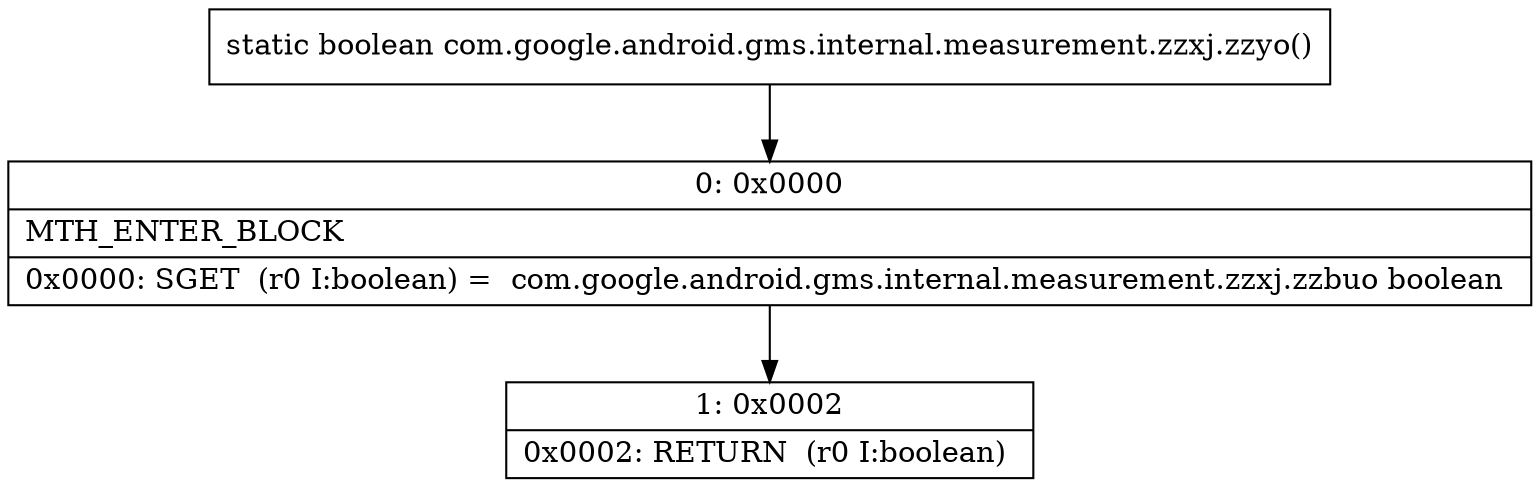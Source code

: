 digraph "CFG forcom.google.android.gms.internal.measurement.zzxj.zzyo()Z" {
Node_0 [shape=record,label="{0\:\ 0x0000|MTH_ENTER_BLOCK\l|0x0000: SGET  (r0 I:boolean) =  com.google.android.gms.internal.measurement.zzxj.zzbuo boolean \l}"];
Node_1 [shape=record,label="{1\:\ 0x0002|0x0002: RETURN  (r0 I:boolean) \l}"];
MethodNode[shape=record,label="{static boolean com.google.android.gms.internal.measurement.zzxj.zzyo() }"];
MethodNode -> Node_0;
Node_0 -> Node_1;
}

